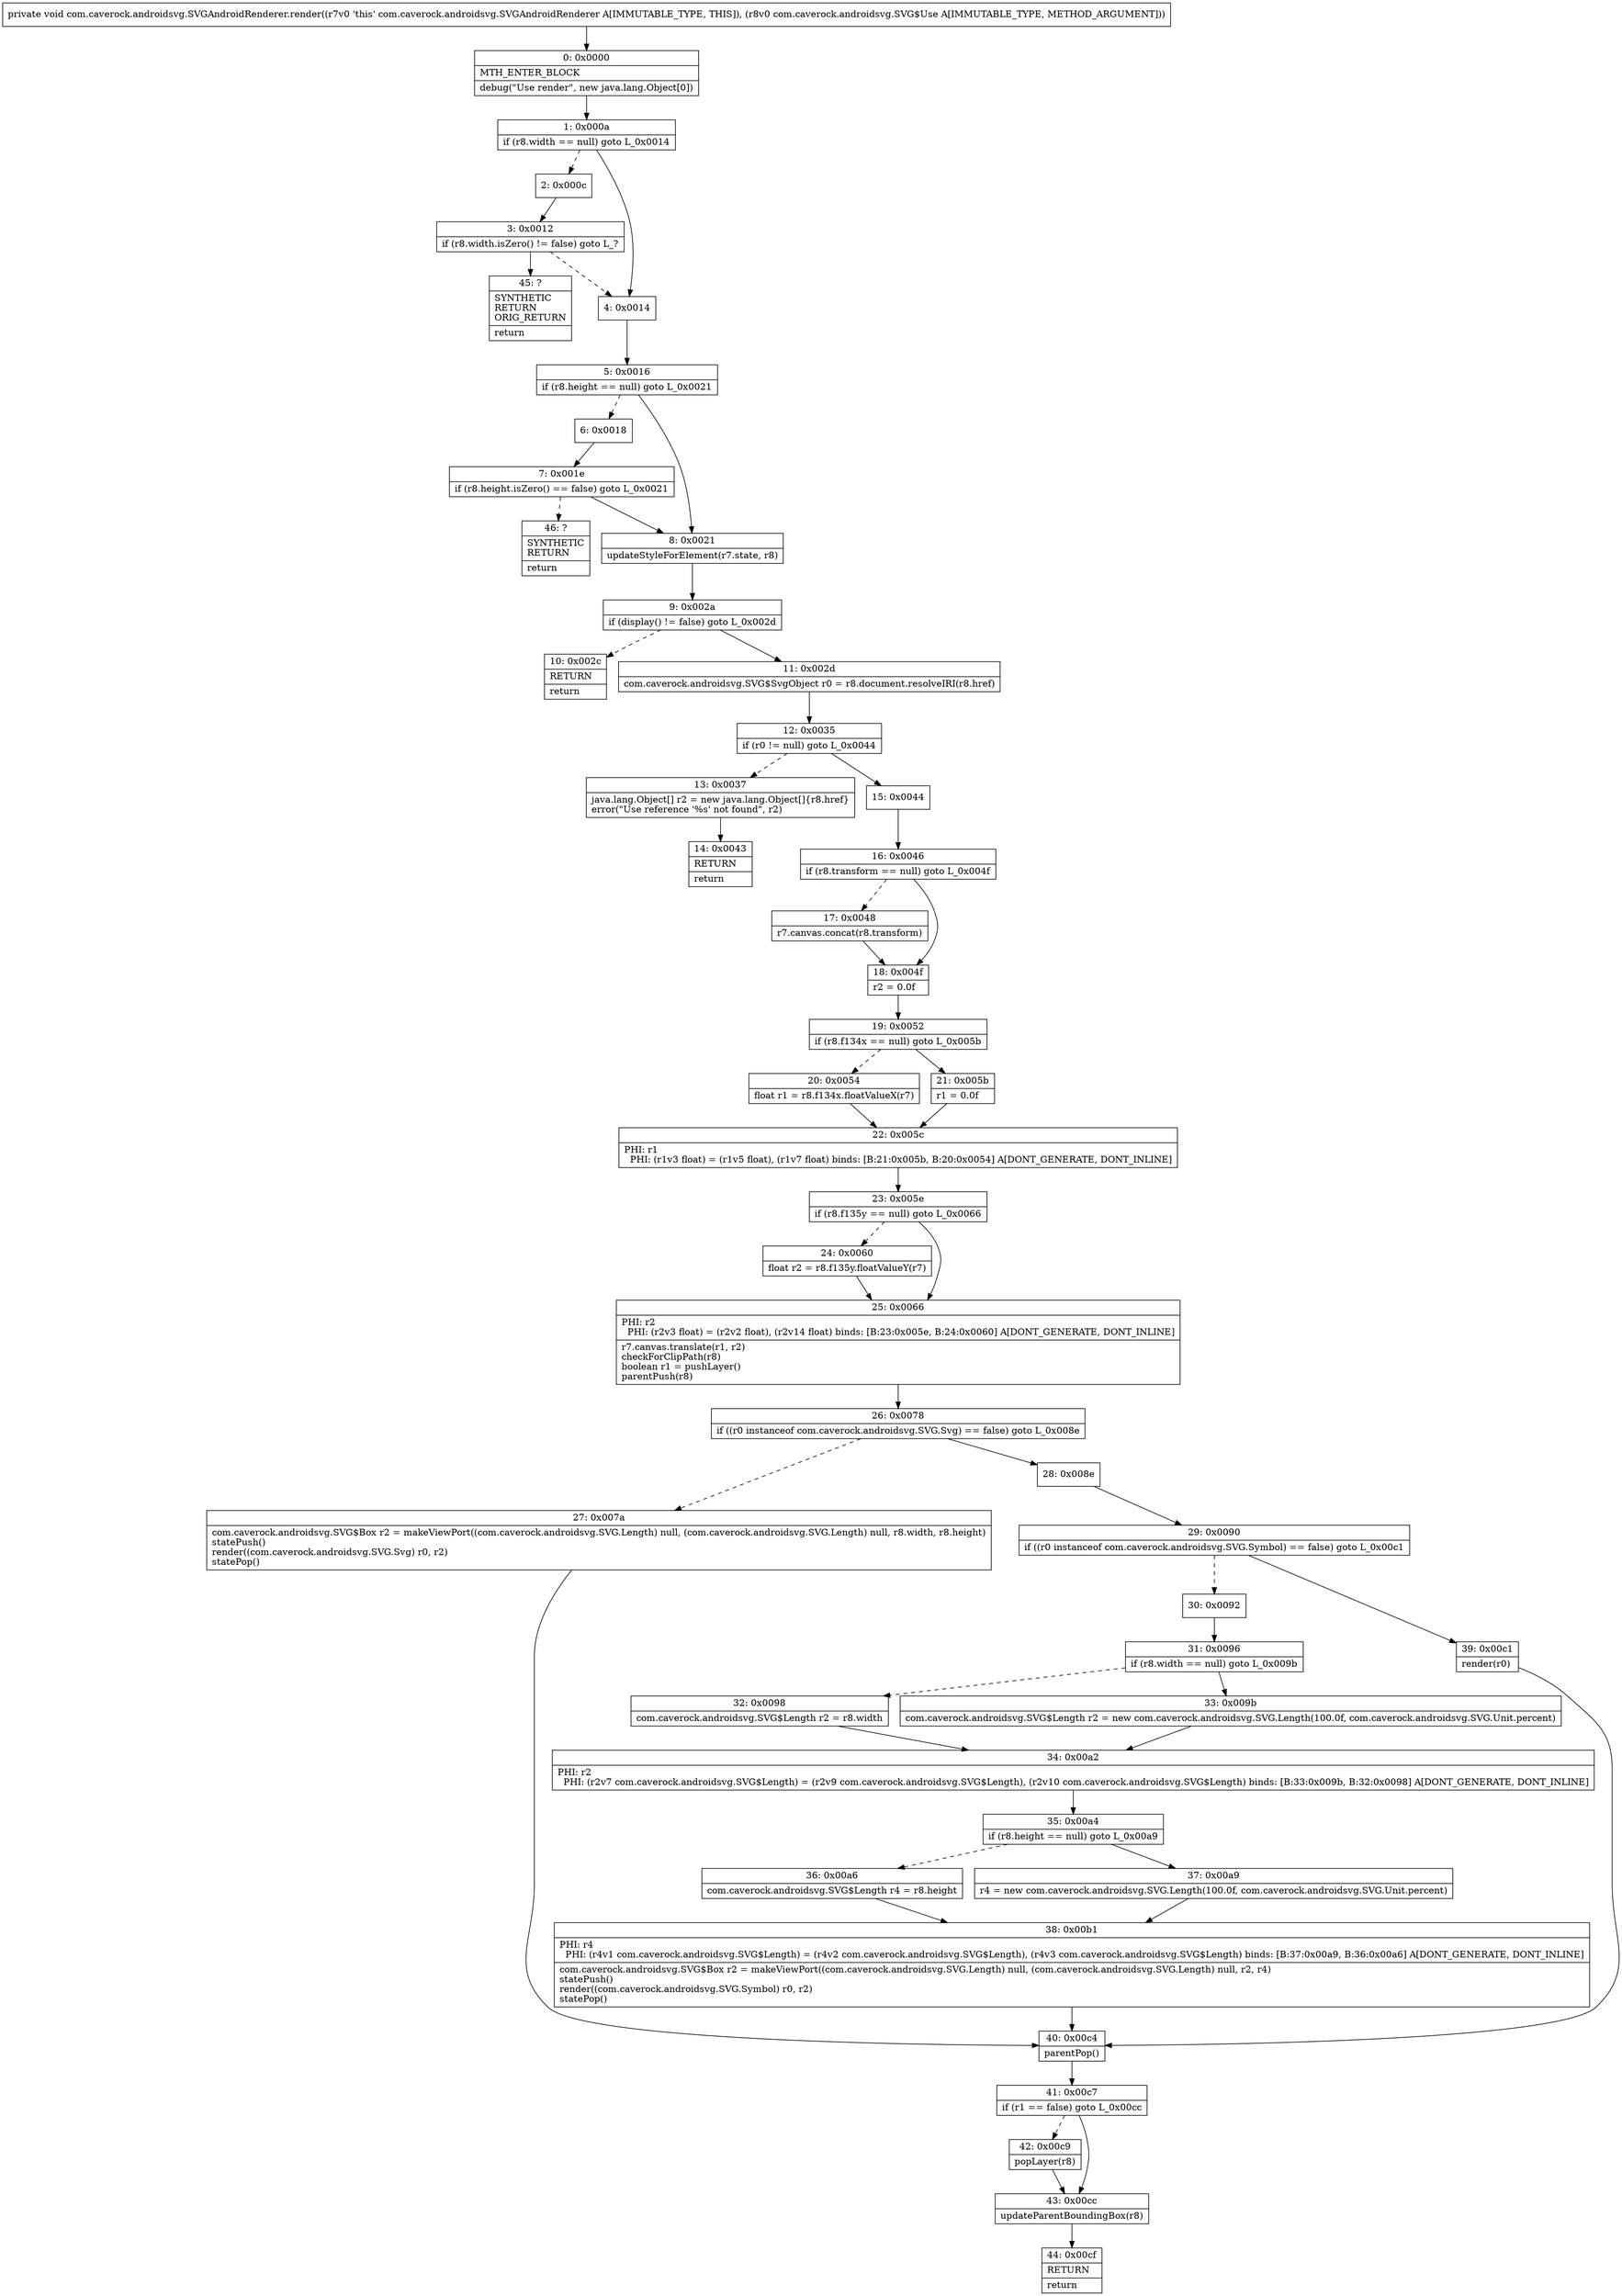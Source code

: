 digraph "CFG forcom.caverock.androidsvg.SVGAndroidRenderer.render(Lcom\/caverock\/androidsvg\/SVG$Use;)V" {
Node_0 [shape=record,label="{0\:\ 0x0000|MTH_ENTER_BLOCK\l|debug(\"Use render\", new java.lang.Object[0])\l}"];
Node_1 [shape=record,label="{1\:\ 0x000a|if (r8.width == null) goto L_0x0014\l}"];
Node_2 [shape=record,label="{2\:\ 0x000c}"];
Node_3 [shape=record,label="{3\:\ 0x0012|if (r8.width.isZero() != false) goto L_?\l}"];
Node_4 [shape=record,label="{4\:\ 0x0014}"];
Node_5 [shape=record,label="{5\:\ 0x0016|if (r8.height == null) goto L_0x0021\l}"];
Node_6 [shape=record,label="{6\:\ 0x0018}"];
Node_7 [shape=record,label="{7\:\ 0x001e|if (r8.height.isZero() == false) goto L_0x0021\l}"];
Node_8 [shape=record,label="{8\:\ 0x0021|updateStyleForElement(r7.state, r8)\l}"];
Node_9 [shape=record,label="{9\:\ 0x002a|if (display() != false) goto L_0x002d\l}"];
Node_10 [shape=record,label="{10\:\ 0x002c|RETURN\l|return\l}"];
Node_11 [shape=record,label="{11\:\ 0x002d|com.caverock.androidsvg.SVG$SvgObject r0 = r8.document.resolveIRI(r8.href)\l}"];
Node_12 [shape=record,label="{12\:\ 0x0035|if (r0 != null) goto L_0x0044\l}"];
Node_13 [shape=record,label="{13\:\ 0x0037|java.lang.Object[] r2 = new java.lang.Object[]\{r8.href\}\lerror(\"Use reference '%s' not found\", r2)\l}"];
Node_14 [shape=record,label="{14\:\ 0x0043|RETURN\l|return\l}"];
Node_15 [shape=record,label="{15\:\ 0x0044}"];
Node_16 [shape=record,label="{16\:\ 0x0046|if (r8.transform == null) goto L_0x004f\l}"];
Node_17 [shape=record,label="{17\:\ 0x0048|r7.canvas.concat(r8.transform)\l}"];
Node_18 [shape=record,label="{18\:\ 0x004f|r2 = 0.0f\l}"];
Node_19 [shape=record,label="{19\:\ 0x0052|if (r8.f134x == null) goto L_0x005b\l}"];
Node_20 [shape=record,label="{20\:\ 0x0054|float r1 = r8.f134x.floatValueX(r7)\l}"];
Node_21 [shape=record,label="{21\:\ 0x005b|r1 = 0.0f\l}"];
Node_22 [shape=record,label="{22\:\ 0x005c|PHI: r1 \l  PHI: (r1v3 float) = (r1v5 float), (r1v7 float) binds: [B:21:0x005b, B:20:0x0054] A[DONT_GENERATE, DONT_INLINE]\l}"];
Node_23 [shape=record,label="{23\:\ 0x005e|if (r8.f135y == null) goto L_0x0066\l}"];
Node_24 [shape=record,label="{24\:\ 0x0060|float r2 = r8.f135y.floatValueY(r7)\l}"];
Node_25 [shape=record,label="{25\:\ 0x0066|PHI: r2 \l  PHI: (r2v3 float) = (r2v2 float), (r2v14 float) binds: [B:23:0x005e, B:24:0x0060] A[DONT_GENERATE, DONT_INLINE]\l|r7.canvas.translate(r1, r2)\lcheckForClipPath(r8)\lboolean r1 = pushLayer()\lparentPush(r8)\l}"];
Node_26 [shape=record,label="{26\:\ 0x0078|if ((r0 instanceof com.caverock.androidsvg.SVG.Svg) == false) goto L_0x008e\l}"];
Node_27 [shape=record,label="{27\:\ 0x007a|com.caverock.androidsvg.SVG$Box r2 = makeViewPort((com.caverock.androidsvg.SVG.Length) null, (com.caverock.androidsvg.SVG.Length) null, r8.width, r8.height)\lstatePush()\lrender((com.caverock.androidsvg.SVG.Svg) r0, r2)\lstatePop()\l}"];
Node_28 [shape=record,label="{28\:\ 0x008e}"];
Node_29 [shape=record,label="{29\:\ 0x0090|if ((r0 instanceof com.caverock.androidsvg.SVG.Symbol) == false) goto L_0x00c1\l}"];
Node_30 [shape=record,label="{30\:\ 0x0092}"];
Node_31 [shape=record,label="{31\:\ 0x0096|if (r8.width == null) goto L_0x009b\l}"];
Node_32 [shape=record,label="{32\:\ 0x0098|com.caverock.androidsvg.SVG$Length r2 = r8.width\l}"];
Node_33 [shape=record,label="{33\:\ 0x009b|com.caverock.androidsvg.SVG$Length r2 = new com.caverock.androidsvg.SVG.Length(100.0f, com.caverock.androidsvg.SVG.Unit.percent)\l}"];
Node_34 [shape=record,label="{34\:\ 0x00a2|PHI: r2 \l  PHI: (r2v7 com.caverock.androidsvg.SVG$Length) = (r2v9 com.caverock.androidsvg.SVG$Length), (r2v10 com.caverock.androidsvg.SVG$Length) binds: [B:33:0x009b, B:32:0x0098] A[DONT_GENERATE, DONT_INLINE]\l}"];
Node_35 [shape=record,label="{35\:\ 0x00a4|if (r8.height == null) goto L_0x00a9\l}"];
Node_36 [shape=record,label="{36\:\ 0x00a6|com.caverock.androidsvg.SVG$Length r4 = r8.height\l}"];
Node_37 [shape=record,label="{37\:\ 0x00a9|r4 = new com.caverock.androidsvg.SVG.Length(100.0f, com.caverock.androidsvg.SVG.Unit.percent)\l}"];
Node_38 [shape=record,label="{38\:\ 0x00b1|PHI: r4 \l  PHI: (r4v1 com.caverock.androidsvg.SVG$Length) = (r4v2 com.caverock.androidsvg.SVG$Length), (r4v3 com.caverock.androidsvg.SVG$Length) binds: [B:37:0x00a9, B:36:0x00a6] A[DONT_GENERATE, DONT_INLINE]\l|com.caverock.androidsvg.SVG$Box r2 = makeViewPort((com.caverock.androidsvg.SVG.Length) null, (com.caverock.androidsvg.SVG.Length) null, r2, r4)\lstatePush()\lrender((com.caverock.androidsvg.SVG.Symbol) r0, r2)\lstatePop()\l}"];
Node_39 [shape=record,label="{39\:\ 0x00c1|render(r0)\l}"];
Node_40 [shape=record,label="{40\:\ 0x00c4|parentPop()\l}"];
Node_41 [shape=record,label="{41\:\ 0x00c7|if (r1 == false) goto L_0x00cc\l}"];
Node_42 [shape=record,label="{42\:\ 0x00c9|popLayer(r8)\l}"];
Node_43 [shape=record,label="{43\:\ 0x00cc|updateParentBoundingBox(r8)\l}"];
Node_44 [shape=record,label="{44\:\ 0x00cf|RETURN\l|return\l}"];
Node_45 [shape=record,label="{45\:\ ?|SYNTHETIC\lRETURN\lORIG_RETURN\l|return\l}"];
Node_46 [shape=record,label="{46\:\ ?|SYNTHETIC\lRETURN\l|return\l}"];
MethodNode[shape=record,label="{private void com.caverock.androidsvg.SVGAndroidRenderer.render((r7v0 'this' com.caverock.androidsvg.SVGAndroidRenderer A[IMMUTABLE_TYPE, THIS]), (r8v0 com.caverock.androidsvg.SVG$Use A[IMMUTABLE_TYPE, METHOD_ARGUMENT])) }"];
MethodNode -> Node_0;
Node_0 -> Node_1;
Node_1 -> Node_2[style=dashed];
Node_1 -> Node_4;
Node_2 -> Node_3;
Node_3 -> Node_4[style=dashed];
Node_3 -> Node_45;
Node_4 -> Node_5;
Node_5 -> Node_6[style=dashed];
Node_5 -> Node_8;
Node_6 -> Node_7;
Node_7 -> Node_8;
Node_7 -> Node_46[style=dashed];
Node_8 -> Node_9;
Node_9 -> Node_10[style=dashed];
Node_9 -> Node_11;
Node_11 -> Node_12;
Node_12 -> Node_13[style=dashed];
Node_12 -> Node_15;
Node_13 -> Node_14;
Node_15 -> Node_16;
Node_16 -> Node_17[style=dashed];
Node_16 -> Node_18;
Node_17 -> Node_18;
Node_18 -> Node_19;
Node_19 -> Node_20[style=dashed];
Node_19 -> Node_21;
Node_20 -> Node_22;
Node_21 -> Node_22;
Node_22 -> Node_23;
Node_23 -> Node_24[style=dashed];
Node_23 -> Node_25;
Node_24 -> Node_25;
Node_25 -> Node_26;
Node_26 -> Node_27[style=dashed];
Node_26 -> Node_28;
Node_27 -> Node_40;
Node_28 -> Node_29;
Node_29 -> Node_30[style=dashed];
Node_29 -> Node_39;
Node_30 -> Node_31;
Node_31 -> Node_32[style=dashed];
Node_31 -> Node_33;
Node_32 -> Node_34;
Node_33 -> Node_34;
Node_34 -> Node_35;
Node_35 -> Node_36[style=dashed];
Node_35 -> Node_37;
Node_36 -> Node_38;
Node_37 -> Node_38;
Node_38 -> Node_40;
Node_39 -> Node_40;
Node_40 -> Node_41;
Node_41 -> Node_42[style=dashed];
Node_41 -> Node_43;
Node_42 -> Node_43;
Node_43 -> Node_44;
}

